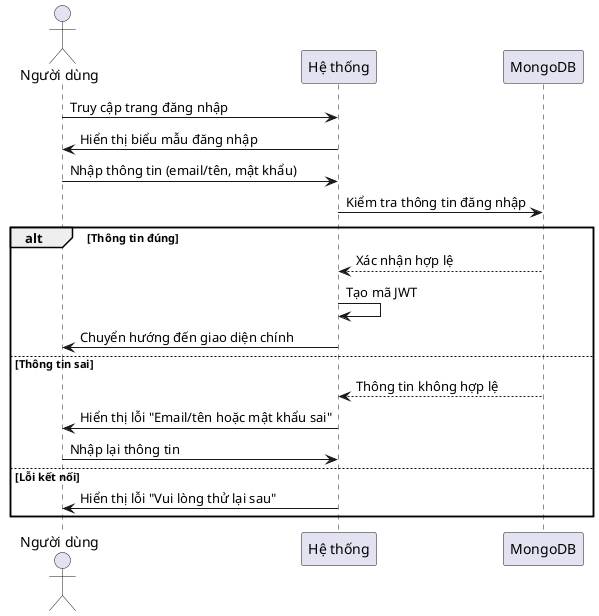 @startuml
actor "Người dùng" as User
participant "Hệ thống" as System
participant "MongoDB" as DB

User -> System: Truy cập trang đăng nhập
System -> User: Hiển thị biểu mẫu đăng nhập
User -> System: Nhập thông tin (email/tên, mật khẩu)
System -> DB: Kiểm tra thông tin đăng nhập

alt Thông tin đúng
    DB --> System: Xác nhận hợp lệ
    System -> System: Tạo mã JWT
    System -> User: Chuyển hướng đến giao diện chính
else Thông tin sai
    DB --> System: Thông tin không hợp lệ
    System -> User: Hiển thị lỗi "Email/tên hoặc mật khẩu sai"
    User -> System: Nhập lại thông tin
else Lỗi kết nối
    System -> User: Hiển thị lỗi "Vui lòng thử lại sau"
end alt

@enduml